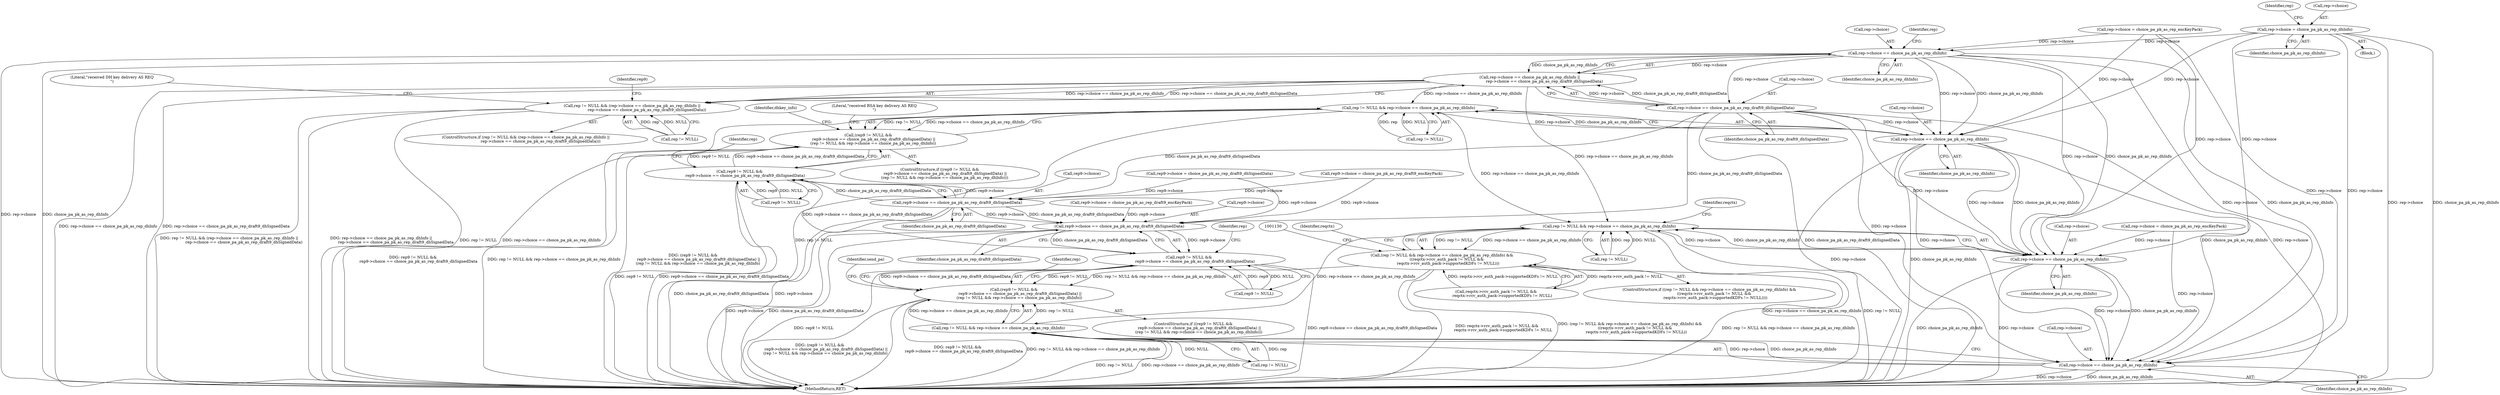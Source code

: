 digraph "0_krb5_db64ca25d661a47b996b4e2645998b5d7f0eb52c@pointer" {
"1000420" [label="(Call,rep->choice = choice_pa_pk_as_rep_dhInfo)"];
"1000474" [label="(Call,rep->choice == choice_pa_pk_as_rep_dhInfo)"];
"1000473" [label="(Call,rep->choice == choice_pa_pk_as_rep_dhInfo ||\n                        rep->choice == choice_pa_pk_as_rep_draft9_dhSignedData)"];
"1000469" [label="(Call,rep != NULL && (rep->choice == choice_pa_pk_as_rep_dhInfo ||\n                        rep->choice == choice_pa_pk_as_rep_draft9_dhSignedData))"];
"1000527" [label="(Call,rep != NULL && rep->choice == choice_pa_pk_as_rep_dhInfo)"];
"1000517" [label="(Call,(rep9 != NULL &&\n         rep9->choice == choice_pa_pk_as_rep_draft9_dhSignedData) ||\n        (rep != NULL && rep->choice == choice_pa_pk_as_rep_dhInfo))"];
"1001065" [label="(Call,rep != NULL && rep->choice == choice_pa_pk_as_rep_dhInfo)"];
"1001064" [label="(Call,(rep != NULL && rep->choice == choice_pa_pk_as_rep_dhInfo) &&\n        ((reqctx->rcv_auth_pack != NULL &&\n          reqctx->rcv_auth_pack->supportedKDFs != NULL)))"];
"1001173" [label="(Call,(rep9 != NULL &&\n          rep9->choice == choice_pa_pk_as_rep_draft9_dhSignedData) ||\n         (rep != NULL && rep->choice == choice_pa_pk_as_rep_dhInfo))"];
"1001183" [label="(Call,rep != NULL && rep->choice == choice_pa_pk_as_rep_dhInfo)"];
"1000479" [label="(Call,rep->choice == choice_pa_pk_as_rep_draft9_dhSignedData)"];
"1000522" [label="(Call,rep9->choice == choice_pa_pk_as_rep_draft9_dhSignedData)"];
"1000518" [label="(Call,rep9 != NULL &&\n         rep9->choice == choice_pa_pk_as_rep_draft9_dhSignedData)"];
"1001174" [label="(Call,rep9 != NULL &&\n          rep9->choice == choice_pa_pk_as_rep_draft9_dhSignedData)"];
"1001178" [label="(Call,rep9->choice == choice_pa_pk_as_rep_draft9_dhSignedData)"];
"1000531" [label="(Call,rep->choice == choice_pa_pk_as_rep_dhInfo)"];
"1001069" [label="(Call,rep->choice == choice_pa_pk_as_rep_dhInfo)"];
"1001187" [label="(Call,rep->choice == choice_pa_pk_as_rep_dhInfo)"];
"1000483" [label="(Identifier,choice_pa_pk_as_rep_draft9_dhSignedData)"];
"1000420" [label="(Call,rep->choice = choice_pa_pk_as_rep_dhInfo)"];
"1000463" [label="(Call,rep9->choice = choice_pa_pk_as_rep_draft9_dhSignedData)"];
"1000954" [label="(Call,rep9->choice = choice_pa_pk_as_rep_draft9_encKeyPack)"];
"1000516" [label="(ControlStructure,if ((rep9 != NULL &&\n         rep9->choice == choice_pa_pk_as_rep_draft9_dhSignedData) ||\n        (rep != NULL && rep->choice == choice_pa_pk_as_rep_dhInfo)))"];
"1001173" [label="(Call,(rep9 != NULL &&\n          rep9->choice == choice_pa_pk_as_rep_draft9_dhSignedData) ||\n         (rep != NULL && rep->choice == choice_pa_pk_as_rep_dhInfo))"];
"1000479" [label="(Call,rep->choice == choice_pa_pk_as_rep_draft9_dhSignedData)"];
"1000527" [label="(Call,rep != NULL && rep->choice == choice_pa_pk_as_rep_dhInfo)"];
"1000397" [label="(Block,)"];
"1000522" [label="(Call,rep9->choice == choice_pa_pk_as_rep_draft9_dhSignedData)"];
"1000424" [label="(Identifier,choice_pa_pk_as_rep_dhInfo)"];
"1000540" [label="(Identifier,dhkey_info)"];
"1000478" [label="(Identifier,choice_pa_pk_as_rep_dhInfo)"];
"1001185" [label="(Identifier,rep)"];
"1000468" [label="(ControlStructure,if (rep != NULL && (rep->choice == choice_pa_pk_as_rep_dhInfo ||\n                        rep->choice == choice_pa_pk_as_rep_draft9_dhSignedData)))"];
"1001273" [label="(Identifier,send_pa)"];
"1001175" [label="(Call,rep9 != NULL)"];
"1000473" [label="(Call,rep->choice == choice_pa_pk_as_rep_dhInfo ||\n                        rep->choice == choice_pa_pk_as_rep_draft9_dhSignedData)"];
"1000475" [label="(Call,rep->choice)"];
"1000532" [label="(Call,rep->choice)"];
"1001077" [label="(Identifier,reqctx)"];
"1001415" [label="(MethodReturn,RET)"];
"1001073" [label="(Identifier,choice_pa_pk_as_rep_dhInfo)"];
"1001191" [label="(Identifier,choice_pa_pk_as_rep_dhInfo)"];
"1000481" [label="(Identifier,rep)"];
"1000517" [label="(Call,(rep9 != NULL &&\n         rep9->choice == choice_pa_pk_as_rep_draft9_dhSignedData) ||\n        (rep != NULL && rep->choice == choice_pa_pk_as_rep_dhInfo))"];
"1001064" [label="(Call,(rep != NULL && rep->choice == choice_pa_pk_as_rep_dhInfo) &&\n        ((reqctx->rcv_auth_pack != NULL &&\n          reqctx->rcv_auth_pack->supportedKDFs != NULL)))"];
"1000695" [label="(Literal,\"received RSA key delivery AS REQ\n\")"];
"1000470" [label="(Call,rep != NULL)"];
"1000474" [label="(Call,rep->choice == choice_pa_pk_as_rep_dhInfo)"];
"1000486" [label="(Literal,\"received DH key delivery AS REQ\n\")"];
"1000471" [label="(Identifier,rep)"];
"1000352" [label="(Call,rep->choice = choice_pa_pk_as_rep_encKeyPack)"];
"1000480" [label="(Call,rep->choice)"];
"1000535" [label="(Identifier,choice_pa_pk_as_rep_dhInfo)"];
"1000526" [label="(Identifier,choice_pa_pk_as_rep_draft9_dhSignedData)"];
"1000523" [label="(Call,rep9->choice)"];
"1001066" [label="(Call,rep != NULL)"];
"1001069" [label="(Call,rep->choice == choice_pa_pk_as_rep_dhInfo)"];
"1000372" [label="(Call,rep9->choice = choice_pa_pk_as_rep_draft9_encKeyPack)"];
"1001188" [label="(Call,rep->choice)"];
"1000520" [label="(Identifier,rep9)"];
"1000421" [label="(Call,rep->choice)"];
"1001172" [label="(ControlStructure,if ((rep9 != NULL &&\n          rep9->choice == choice_pa_pk_as_rep_draft9_dhSignedData) ||\n         (rep != NULL && rep->choice == choice_pa_pk_as_rep_dhInfo)))"];
"1000528" [label="(Call,rep != NULL)"];
"1001183" [label="(Call,rep != NULL && rep->choice == choice_pa_pk_as_rep_dhInfo)"];
"1001196" [label="(Identifier,rep)"];
"1001184" [label="(Call,rep != NULL)"];
"1001074" [label="(Call,reqctx->rcv_auth_pack != NULL &&\n          reqctx->rcv_auth_pack->supportedKDFs != NULL)"];
"1000518" [label="(Call,rep9 != NULL &&\n         rep9->choice == choice_pa_pk_as_rep_draft9_dhSignedData)"];
"1001070" [label="(Call,rep->choice)"];
"1001092" [label="(Identifier,reqctx)"];
"1001187" [label="(Call,rep->choice == choice_pa_pk_as_rep_dhInfo)"];
"1001178" [label="(Call,rep9->choice == choice_pa_pk_as_rep_draft9_dhSignedData)"];
"1001179" [label="(Call,rep9->choice)"];
"1001063" [label="(ControlStructure,if ((rep != NULL && rep->choice == choice_pa_pk_as_rep_dhInfo) &&\n        ((reqctx->rcv_auth_pack != NULL &&\n          reqctx->rcv_auth_pack->supportedKDFs != NULL))))"];
"1001065" [label="(Call,rep != NULL && rep->choice == choice_pa_pk_as_rep_dhInfo)"];
"1001182" [label="(Identifier,choice_pa_pk_as_rep_draft9_dhSignedData)"];
"1000519" [label="(Call,rep9 != NULL)"];
"1000859" [label="(Call,rep->choice = choice_pa_pk_as_rep_encKeyPack)"];
"1000529" [label="(Identifier,rep)"];
"1000531" [label="(Call,rep->choice == choice_pa_pk_as_rep_dhInfo)"];
"1001174" [label="(Call,rep9 != NULL &&\n          rep9->choice == choice_pa_pk_as_rep_draft9_dhSignedData)"];
"1000469" [label="(Call,rep != NULL && (rep->choice == choice_pa_pk_as_rep_dhInfo ||\n                        rep->choice == choice_pa_pk_as_rep_draft9_dhSignedData))"];
"1000420" -> "1000397"  [label="AST: "];
"1000420" -> "1000424"  [label="CFG: "];
"1000421" -> "1000420"  [label="AST: "];
"1000424" -> "1000420"  [label="AST: "];
"1000471" -> "1000420"  [label="CFG: "];
"1000420" -> "1001415"  [label="DDG: choice_pa_pk_as_rep_dhInfo"];
"1000420" -> "1001415"  [label="DDG: rep->choice"];
"1000420" -> "1000474"  [label="DDG: rep->choice"];
"1000420" -> "1000531"  [label="DDG: rep->choice"];
"1000420" -> "1001069"  [label="DDG: rep->choice"];
"1000420" -> "1001187"  [label="DDG: rep->choice"];
"1000474" -> "1000473"  [label="AST: "];
"1000474" -> "1000478"  [label="CFG: "];
"1000475" -> "1000474"  [label="AST: "];
"1000478" -> "1000474"  [label="AST: "];
"1000481" -> "1000474"  [label="CFG: "];
"1000473" -> "1000474"  [label="CFG: "];
"1000474" -> "1001415"  [label="DDG: rep->choice"];
"1000474" -> "1001415"  [label="DDG: choice_pa_pk_as_rep_dhInfo"];
"1000474" -> "1000473"  [label="DDG: rep->choice"];
"1000474" -> "1000473"  [label="DDG: choice_pa_pk_as_rep_dhInfo"];
"1000352" -> "1000474"  [label="DDG: rep->choice"];
"1000474" -> "1000479"  [label="DDG: rep->choice"];
"1000474" -> "1000531"  [label="DDG: rep->choice"];
"1000474" -> "1000531"  [label="DDG: choice_pa_pk_as_rep_dhInfo"];
"1000474" -> "1001069"  [label="DDG: rep->choice"];
"1000474" -> "1001069"  [label="DDG: choice_pa_pk_as_rep_dhInfo"];
"1000474" -> "1001187"  [label="DDG: rep->choice"];
"1000474" -> "1001187"  [label="DDG: choice_pa_pk_as_rep_dhInfo"];
"1000473" -> "1000469"  [label="AST: "];
"1000473" -> "1000479"  [label="CFG: "];
"1000479" -> "1000473"  [label="AST: "];
"1000469" -> "1000473"  [label="CFG: "];
"1000473" -> "1001415"  [label="DDG: rep->choice == choice_pa_pk_as_rep_dhInfo"];
"1000473" -> "1001415"  [label="DDG: rep->choice == choice_pa_pk_as_rep_draft9_dhSignedData"];
"1000473" -> "1000469"  [label="DDG: rep->choice == choice_pa_pk_as_rep_dhInfo"];
"1000473" -> "1000469"  [label="DDG: rep->choice == choice_pa_pk_as_rep_draft9_dhSignedData"];
"1000479" -> "1000473"  [label="DDG: rep->choice"];
"1000479" -> "1000473"  [label="DDG: choice_pa_pk_as_rep_draft9_dhSignedData"];
"1000473" -> "1000527"  [label="DDG: rep->choice == choice_pa_pk_as_rep_dhInfo"];
"1000473" -> "1001065"  [label="DDG: rep->choice == choice_pa_pk_as_rep_dhInfo"];
"1000469" -> "1000468"  [label="AST: "];
"1000469" -> "1000470"  [label="CFG: "];
"1000470" -> "1000469"  [label="AST: "];
"1000486" -> "1000469"  [label="CFG: "];
"1000520" -> "1000469"  [label="CFG: "];
"1000469" -> "1001415"  [label="DDG: rep != NULL && (rep->choice == choice_pa_pk_as_rep_dhInfo ||\n                        rep->choice == choice_pa_pk_as_rep_draft9_dhSignedData)"];
"1000469" -> "1001415"  [label="DDG: rep->choice == choice_pa_pk_as_rep_dhInfo ||\n                        rep->choice == choice_pa_pk_as_rep_draft9_dhSignedData"];
"1000469" -> "1001415"  [label="DDG: rep != NULL"];
"1000470" -> "1000469"  [label="DDG: rep"];
"1000470" -> "1000469"  [label="DDG: NULL"];
"1000527" -> "1000517"  [label="AST: "];
"1000527" -> "1000528"  [label="CFG: "];
"1000527" -> "1000531"  [label="CFG: "];
"1000528" -> "1000527"  [label="AST: "];
"1000531" -> "1000527"  [label="AST: "];
"1000517" -> "1000527"  [label="CFG: "];
"1000527" -> "1001415"  [label="DDG: rep != NULL"];
"1000527" -> "1001415"  [label="DDG: rep->choice == choice_pa_pk_as_rep_dhInfo"];
"1000527" -> "1000517"  [label="DDG: rep != NULL"];
"1000527" -> "1000517"  [label="DDG: rep->choice == choice_pa_pk_as_rep_dhInfo"];
"1000528" -> "1000527"  [label="DDG: rep"];
"1000528" -> "1000527"  [label="DDG: NULL"];
"1000531" -> "1000527"  [label="DDG: rep->choice"];
"1000531" -> "1000527"  [label="DDG: choice_pa_pk_as_rep_dhInfo"];
"1000527" -> "1001065"  [label="DDG: rep->choice == choice_pa_pk_as_rep_dhInfo"];
"1000517" -> "1000516"  [label="AST: "];
"1000517" -> "1000518"  [label="CFG: "];
"1000518" -> "1000517"  [label="AST: "];
"1000540" -> "1000517"  [label="CFG: "];
"1000695" -> "1000517"  [label="CFG: "];
"1000517" -> "1001415"  [label="DDG: rep9 != NULL &&\n         rep9->choice == choice_pa_pk_as_rep_draft9_dhSignedData"];
"1000517" -> "1001415"  [label="DDG: rep != NULL && rep->choice == choice_pa_pk_as_rep_dhInfo"];
"1000517" -> "1001415"  [label="DDG: (rep9 != NULL &&\n         rep9->choice == choice_pa_pk_as_rep_draft9_dhSignedData) ||\n        (rep != NULL && rep->choice == choice_pa_pk_as_rep_dhInfo)"];
"1000518" -> "1000517"  [label="DDG: rep9 != NULL"];
"1000518" -> "1000517"  [label="DDG: rep9->choice == choice_pa_pk_as_rep_draft9_dhSignedData"];
"1001065" -> "1001064"  [label="AST: "];
"1001065" -> "1001066"  [label="CFG: "];
"1001065" -> "1001069"  [label="CFG: "];
"1001066" -> "1001065"  [label="AST: "];
"1001069" -> "1001065"  [label="AST: "];
"1001077" -> "1001065"  [label="CFG: "];
"1001064" -> "1001065"  [label="CFG: "];
"1001065" -> "1001415"  [label="DDG: rep != NULL"];
"1001065" -> "1001415"  [label="DDG: rep->choice == choice_pa_pk_as_rep_dhInfo"];
"1001065" -> "1001064"  [label="DDG: rep != NULL"];
"1001065" -> "1001064"  [label="DDG: rep->choice == choice_pa_pk_as_rep_dhInfo"];
"1001066" -> "1001065"  [label="DDG: rep"];
"1001066" -> "1001065"  [label="DDG: NULL"];
"1001069" -> "1001065"  [label="DDG: rep->choice"];
"1001069" -> "1001065"  [label="DDG: choice_pa_pk_as_rep_dhInfo"];
"1001065" -> "1001183"  [label="DDG: rep->choice == choice_pa_pk_as_rep_dhInfo"];
"1001064" -> "1001063"  [label="AST: "];
"1001064" -> "1001074"  [label="CFG: "];
"1001074" -> "1001064"  [label="AST: "];
"1001092" -> "1001064"  [label="CFG: "];
"1001130" -> "1001064"  [label="CFG: "];
"1001064" -> "1001415"  [label="DDG: reqctx->rcv_auth_pack != NULL &&\n          reqctx->rcv_auth_pack->supportedKDFs != NULL"];
"1001064" -> "1001415"  [label="DDG: (rep != NULL && rep->choice == choice_pa_pk_as_rep_dhInfo) &&\n        ((reqctx->rcv_auth_pack != NULL &&\n          reqctx->rcv_auth_pack->supportedKDFs != NULL))"];
"1001064" -> "1001415"  [label="DDG: rep != NULL && rep->choice == choice_pa_pk_as_rep_dhInfo"];
"1001074" -> "1001064"  [label="DDG: reqctx->rcv_auth_pack != NULL"];
"1001074" -> "1001064"  [label="DDG: reqctx->rcv_auth_pack->supportedKDFs != NULL"];
"1001064" -> "1001173"  [label="DDG: rep != NULL && rep->choice == choice_pa_pk_as_rep_dhInfo"];
"1001173" -> "1001172"  [label="AST: "];
"1001173" -> "1001174"  [label="CFG: "];
"1001173" -> "1001183"  [label="CFG: "];
"1001174" -> "1001173"  [label="AST: "];
"1001183" -> "1001173"  [label="AST: "];
"1001196" -> "1001173"  [label="CFG: "];
"1001273" -> "1001173"  [label="CFG: "];
"1001173" -> "1001415"  [label="DDG: (rep9 != NULL &&\n          rep9->choice == choice_pa_pk_as_rep_draft9_dhSignedData) ||\n         (rep != NULL && rep->choice == choice_pa_pk_as_rep_dhInfo)"];
"1001173" -> "1001415"  [label="DDG: rep9 != NULL &&\n          rep9->choice == choice_pa_pk_as_rep_draft9_dhSignedData"];
"1001173" -> "1001415"  [label="DDG: rep != NULL && rep->choice == choice_pa_pk_as_rep_dhInfo"];
"1001174" -> "1001173"  [label="DDG: rep9 != NULL"];
"1001174" -> "1001173"  [label="DDG: rep9->choice == choice_pa_pk_as_rep_draft9_dhSignedData"];
"1001183" -> "1001173"  [label="DDG: rep != NULL"];
"1001183" -> "1001173"  [label="DDG: rep->choice == choice_pa_pk_as_rep_dhInfo"];
"1001183" -> "1001184"  [label="CFG: "];
"1001183" -> "1001187"  [label="CFG: "];
"1001184" -> "1001183"  [label="AST: "];
"1001187" -> "1001183"  [label="AST: "];
"1001183" -> "1001415"  [label="DDG: rep != NULL"];
"1001183" -> "1001415"  [label="DDG: rep->choice == choice_pa_pk_as_rep_dhInfo"];
"1001184" -> "1001183"  [label="DDG: rep"];
"1001184" -> "1001183"  [label="DDG: NULL"];
"1001187" -> "1001183"  [label="DDG: rep->choice"];
"1001187" -> "1001183"  [label="DDG: choice_pa_pk_as_rep_dhInfo"];
"1000479" -> "1000483"  [label="CFG: "];
"1000480" -> "1000479"  [label="AST: "];
"1000483" -> "1000479"  [label="AST: "];
"1000479" -> "1001415"  [label="DDG: choice_pa_pk_as_rep_draft9_dhSignedData"];
"1000479" -> "1001415"  [label="DDG: rep->choice"];
"1000479" -> "1000522"  [label="DDG: choice_pa_pk_as_rep_draft9_dhSignedData"];
"1000479" -> "1000531"  [label="DDG: rep->choice"];
"1000479" -> "1001069"  [label="DDG: rep->choice"];
"1000479" -> "1001178"  [label="DDG: choice_pa_pk_as_rep_draft9_dhSignedData"];
"1000479" -> "1001187"  [label="DDG: rep->choice"];
"1000522" -> "1000518"  [label="AST: "];
"1000522" -> "1000526"  [label="CFG: "];
"1000523" -> "1000522"  [label="AST: "];
"1000526" -> "1000522"  [label="AST: "];
"1000518" -> "1000522"  [label="CFG: "];
"1000522" -> "1001415"  [label="DDG: choice_pa_pk_as_rep_draft9_dhSignedData"];
"1000522" -> "1001415"  [label="DDG: rep9->choice"];
"1000522" -> "1000518"  [label="DDG: rep9->choice"];
"1000522" -> "1000518"  [label="DDG: choice_pa_pk_as_rep_draft9_dhSignedData"];
"1000372" -> "1000522"  [label="DDG: rep9->choice"];
"1000463" -> "1000522"  [label="DDG: rep9->choice"];
"1000522" -> "1001178"  [label="DDG: rep9->choice"];
"1000522" -> "1001178"  [label="DDG: choice_pa_pk_as_rep_draft9_dhSignedData"];
"1000518" -> "1000519"  [label="CFG: "];
"1000519" -> "1000518"  [label="AST: "];
"1000529" -> "1000518"  [label="CFG: "];
"1000518" -> "1001415"  [label="DDG: rep9->choice == choice_pa_pk_as_rep_draft9_dhSignedData"];
"1000518" -> "1001415"  [label="DDG: rep9 != NULL"];
"1000519" -> "1000518"  [label="DDG: rep9"];
"1000519" -> "1000518"  [label="DDG: NULL"];
"1000518" -> "1001174"  [label="DDG: rep9->choice == choice_pa_pk_as_rep_draft9_dhSignedData"];
"1001174" -> "1001175"  [label="CFG: "];
"1001174" -> "1001178"  [label="CFG: "];
"1001175" -> "1001174"  [label="AST: "];
"1001178" -> "1001174"  [label="AST: "];
"1001185" -> "1001174"  [label="CFG: "];
"1001174" -> "1001415"  [label="DDG: rep9->choice == choice_pa_pk_as_rep_draft9_dhSignedData"];
"1001174" -> "1001415"  [label="DDG: rep9 != NULL"];
"1001175" -> "1001174"  [label="DDG: rep9"];
"1001175" -> "1001174"  [label="DDG: NULL"];
"1001178" -> "1001174"  [label="DDG: rep9->choice"];
"1001178" -> "1001174"  [label="DDG: choice_pa_pk_as_rep_draft9_dhSignedData"];
"1001178" -> "1001182"  [label="CFG: "];
"1001179" -> "1001178"  [label="AST: "];
"1001182" -> "1001178"  [label="AST: "];
"1001178" -> "1001415"  [label="DDG: rep9->choice"];
"1001178" -> "1001415"  [label="DDG: choice_pa_pk_as_rep_draft9_dhSignedData"];
"1000372" -> "1001178"  [label="DDG: rep9->choice"];
"1000463" -> "1001178"  [label="DDG: rep9->choice"];
"1000954" -> "1001178"  [label="DDG: rep9->choice"];
"1000531" -> "1000535"  [label="CFG: "];
"1000532" -> "1000531"  [label="AST: "];
"1000535" -> "1000531"  [label="AST: "];
"1000531" -> "1001415"  [label="DDG: choice_pa_pk_as_rep_dhInfo"];
"1000531" -> "1001415"  [label="DDG: rep->choice"];
"1000352" -> "1000531"  [label="DDG: rep->choice"];
"1000531" -> "1001069"  [label="DDG: rep->choice"];
"1000531" -> "1001069"  [label="DDG: choice_pa_pk_as_rep_dhInfo"];
"1000531" -> "1001187"  [label="DDG: rep->choice"];
"1000531" -> "1001187"  [label="DDG: choice_pa_pk_as_rep_dhInfo"];
"1001069" -> "1001073"  [label="CFG: "];
"1001070" -> "1001069"  [label="AST: "];
"1001073" -> "1001069"  [label="AST: "];
"1001069" -> "1001415"  [label="DDG: choice_pa_pk_as_rep_dhInfo"];
"1001069" -> "1001415"  [label="DDG: rep->choice"];
"1000352" -> "1001069"  [label="DDG: rep->choice"];
"1000859" -> "1001069"  [label="DDG: rep->choice"];
"1001069" -> "1001187"  [label="DDG: rep->choice"];
"1001069" -> "1001187"  [label="DDG: choice_pa_pk_as_rep_dhInfo"];
"1001187" -> "1001191"  [label="CFG: "];
"1001188" -> "1001187"  [label="AST: "];
"1001191" -> "1001187"  [label="AST: "];
"1001187" -> "1001415"  [label="DDG: rep->choice"];
"1001187" -> "1001415"  [label="DDG: choice_pa_pk_as_rep_dhInfo"];
"1000352" -> "1001187"  [label="DDG: rep->choice"];
"1000859" -> "1001187"  [label="DDG: rep->choice"];
}
